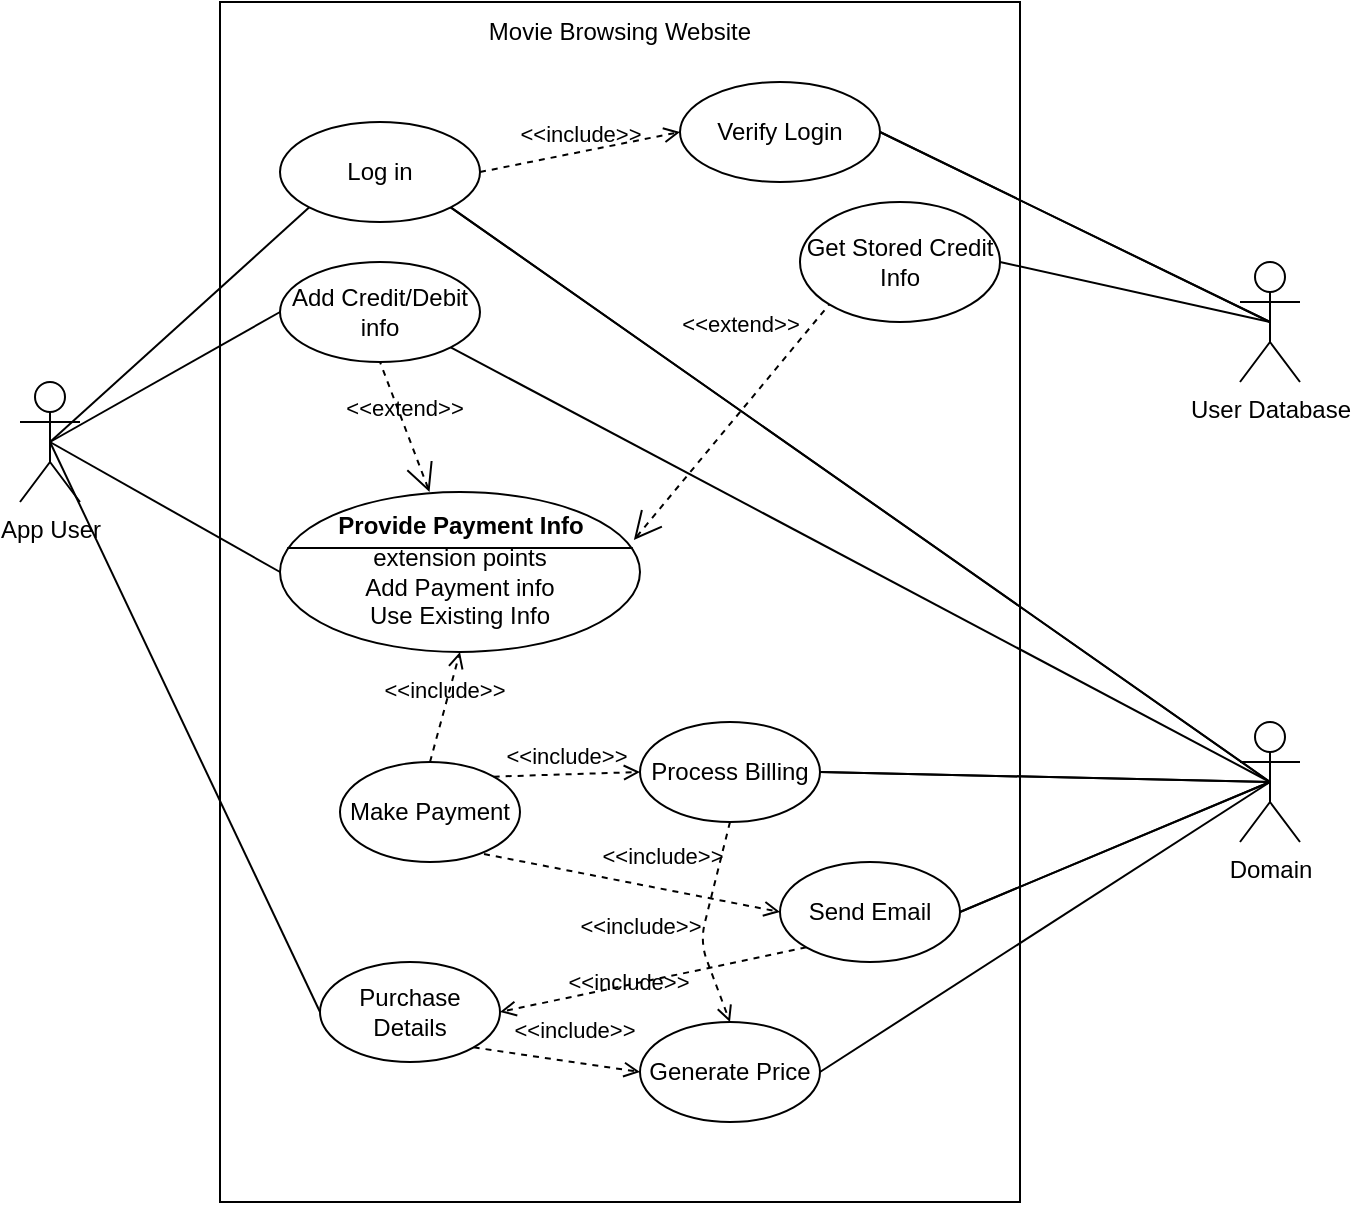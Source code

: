 <mxfile>
    <diagram id="ic31zUvf-68y_rNzP8eP" name="Page-1">
        <mxGraphModel dx="849" dy="1113" grid="1" gridSize="10" guides="1" tooltips="1" connect="1" arrows="1" fold="1" page="1" pageScale="1" pageWidth="3200" pageHeight="2500" background="#ffffff" math="0" shadow="0">
            <root>
                <mxCell id="0"/>
                <mxCell id="1" parent="0"/>
                <mxCell id="60" value="" style="rounded=0;whiteSpace=wrap;html=1;strokeColor=#000000;fontColor=#000000;fillColor=none;" vertex="1" parent="1">
                    <mxGeometry x="280" y="50" width="400" height="600" as="geometry"/>
                </mxCell>
                <mxCell id="61" style="edgeStyle=none;html=1;exitX=0.5;exitY=0.5;exitDx=0;exitDy=0;exitPerimeter=0;entryX=0;entryY=1;entryDx=0;entryDy=0;strokeColor=#000000;fontColor=#000000;startArrow=none;startFill=0;endArrow=none;endFill=0;" edge="1" parent="1" source="63" target="84">
                    <mxGeometry relative="1" as="geometry">
                        <mxPoint x="310" y="165" as="targetPoint"/>
                    </mxGeometry>
                </mxCell>
                <mxCell id="62" style="edgeStyle=none;html=1;exitX=0.5;exitY=0.5;exitDx=0;exitDy=0;exitPerimeter=0;entryX=0;entryY=0.5;entryDx=0;entryDy=0;strokeColor=#000000;fontColor=#000000;startArrow=none;startFill=0;endArrow=none;endFill=0;" edge="1" parent="1" source="63" target="68">
                    <mxGeometry relative="1" as="geometry"/>
                </mxCell>
                <mxCell id="110" style="edgeStyle=none;html=1;exitX=0.5;exitY=0.5;exitDx=0;exitDy=0;exitPerimeter=0;entryX=0;entryY=0.5;entryDx=0;entryDy=0;strokeColor=#000000;fontColor=#000000;endArrow=none;endFill=0;" edge="1" parent="1" source="63" target="109">
                    <mxGeometry relative="1" as="geometry"/>
                </mxCell>
                <mxCell id="123" style="edgeStyle=none;html=1;exitX=0.5;exitY=0.5;exitDx=0;exitDy=0;exitPerimeter=0;entryX=0;entryY=0.5;entryDx=0;entryDy=0;entryPerimeter=0;strokeColor=#000000;fontColor=#000000;endArrow=none;endFill=0;" edge="1" parent="1" source="63" target="104">
                    <mxGeometry relative="1" as="geometry"/>
                </mxCell>
                <mxCell id="63" value="&lt;font color=&quot;#000000&quot;&gt;App User&lt;/font&gt;" style="shape=umlActor;html=1;verticalLabelPosition=bottom;verticalAlign=top;align=center;strokeColor=#000000;" vertex="1" parent="1">
                    <mxGeometry x="180" y="240" width="30" height="60" as="geometry"/>
                </mxCell>
                <mxCell id="66" value="Movie Browsing Website" style="text;html=1;strokeColor=none;fillColor=none;align=center;verticalAlign=middle;whiteSpace=wrap;rounded=0;fontColor=#000000;" vertex="1" parent="1">
                    <mxGeometry x="405" y="50" width="150" height="30" as="geometry"/>
                </mxCell>
                <mxCell id="68" value="Add Credit/Debit info" style="ellipse;whiteSpace=wrap;html=1;strokeColor=#000000;fontColor=#000000;fillColor=none;" vertex="1" parent="1">
                    <mxGeometry x="310" y="180" width="100" height="50" as="geometry"/>
                </mxCell>
                <mxCell id="83" style="edgeStyle=none;html=1;exitX=0.5;exitY=0.5;exitDx=0;exitDy=0;exitPerimeter=0;strokeColor=#000000;endArrow=none;endFill=0;entryX=1;entryY=1;entryDx=0;entryDy=0;" edge="1" parent="1" source="80" target="68">
                    <mxGeometry relative="1" as="geometry">
                        <mxPoint x="410" y="235" as="targetPoint"/>
                    </mxGeometry>
                </mxCell>
                <mxCell id="122" style="edgeStyle=none;html=1;exitX=1;exitY=1;exitDx=0;exitDy=0;entryX=0.5;entryY=0.5;entryDx=0;entryDy=0;entryPerimeter=0;endArrow=none;endFill=0;" edge="1" parent="1" source="84" target="80">
                    <mxGeometry relative="1" as="geometry"/>
                </mxCell>
                <mxCell id="84" value="Log in" style="ellipse;whiteSpace=wrap;html=1;strokeColor=#000000;fontColor=#000000;fillColor=none;" vertex="1" parent="1">
                    <mxGeometry x="310" y="110" width="100" height="50" as="geometry"/>
                </mxCell>
                <mxCell id="115" style="edgeStyle=none;html=1;exitX=1;exitY=0.5;exitDx=0;exitDy=0;entryX=0.5;entryY=0.5;entryDx=0;entryDy=0;entryPerimeter=0;endArrow=none;endFill=0;" edge="1" parent="1" source="88" target="80">
                    <mxGeometry relative="1" as="geometry"/>
                </mxCell>
                <mxCell id="88" value="Process Billing" style="ellipse;whiteSpace=wrap;html=1;strokeColor=#000000;fontColor=#000000;fillColor=none;" vertex="1" parent="1">
                    <mxGeometry x="490" y="410" width="90" height="50" as="geometry"/>
                </mxCell>
                <mxCell id="89" value="Make Payment" style="ellipse;whiteSpace=wrap;html=1;strokeColor=#000000;fontColor=#000000;fillColor=none;" vertex="1" parent="1">
                    <mxGeometry x="340" y="430" width="90" height="50" as="geometry"/>
                </mxCell>
                <mxCell id="90" value="&lt;font color=&quot;#000000&quot;&gt;&amp;lt;&amp;lt;include&amp;gt;&amp;gt;&lt;/font&gt;" style="edgeStyle=none;html=1;endArrow=open;verticalAlign=bottom;dashed=1;labelBackgroundColor=none;strokeColor=#000000;exitX=1;exitY=0;exitDx=0;exitDy=0;entryX=0;entryY=0.5;entryDx=0;entryDy=0;" edge="1" parent="1" source="89" target="88">
                    <mxGeometry width="160" relative="1" as="geometry">
                        <mxPoint x="540" y="300" as="sourcePoint"/>
                        <mxPoint x="700" y="300" as="targetPoint"/>
                    </mxGeometry>
                </mxCell>
                <mxCell id="117" style="edgeStyle=none;html=1;exitX=1;exitY=0.5;exitDx=0;exitDy=0;entryX=0.5;entryY=0.5;entryDx=0;entryDy=0;entryPerimeter=0;endArrow=none;endFill=0;" edge="1" parent="1" source="91" target="80">
                    <mxGeometry relative="1" as="geometry"/>
                </mxCell>
                <mxCell id="91" value="Send Email" style="ellipse;whiteSpace=wrap;html=1;strokeColor=#000000;fontColor=#000000;fillColor=none;" vertex="1" parent="1">
                    <mxGeometry x="560" y="480" width="90" height="50" as="geometry"/>
                </mxCell>
                <mxCell id="93" value="&lt;font color=&quot;#000000&quot;&gt;&amp;lt;&amp;lt;include&amp;gt;&amp;gt;&lt;/font&gt;" style="edgeStyle=none;html=1;endArrow=open;verticalAlign=bottom;dashed=1;labelBackgroundColor=none;strokeColor=#000000;exitX=0.8;exitY=0.92;exitDx=0;exitDy=0;entryX=0;entryY=0.5;entryDx=0;entryDy=0;exitPerimeter=0;" edge="1" parent="1" source="89" target="91">
                    <mxGeometry x="0.182" y="7" width="160" relative="1" as="geometry">
                        <mxPoint x="396.82" y="267.322" as="sourcePoint"/>
                        <mxPoint x="480" y="265" as="targetPoint"/>
                        <mxPoint as="offset"/>
                    </mxGeometry>
                </mxCell>
                <mxCell id="95" value="Get Stored Credit Info" style="ellipse;whiteSpace=wrap;html=1;strokeColor=#000000;fontColor=#000000;fillColor=none;" vertex="1" parent="1">
                    <mxGeometry x="570" y="150" width="100" height="60" as="geometry"/>
                </mxCell>
                <mxCell id="97" style="edgeStyle=none;html=1;exitX=0.5;exitY=0.5;exitDx=0;exitDy=0;exitPerimeter=0;entryX=1;entryY=0.5;entryDx=0;entryDy=0;strokeColor=#000000;fontColor=#000000;endArrow=none;endFill=0;" edge="1" parent="1" source="96" target="95">
                    <mxGeometry relative="1" as="geometry"/>
                </mxCell>
                <mxCell id="96" value="&lt;font color=&quot;#000000&quot;&gt;User Database&lt;/font&gt;" style="shape=umlActor;html=1;verticalLabelPosition=bottom;verticalAlign=top;align=center;strokeColor=#000000;" vertex="1" parent="1">
                    <mxGeometry x="790" y="180" width="30" height="60" as="geometry"/>
                </mxCell>
                <mxCell id="107" style="edgeStyle=none;html=1;exitX=1;exitY=0.5;exitDx=0;exitDy=0;entryX=0.5;entryY=0.5;entryDx=0;entryDy=0;entryPerimeter=0;endArrow=none;endFill=0;" edge="1" parent="1" source="85" target="96">
                    <mxGeometry relative="1" as="geometry"/>
                </mxCell>
                <mxCell id="120" style="edgeStyle=none;html=1;exitX=1;exitY=0.5;exitDx=0;exitDy=0;entryX=0.5;entryY=0.5;entryDx=0;entryDy=0;entryPerimeter=0;strokeColor=#000000;fontColor=#000000;endArrow=none;endFill=0;" edge="1" parent="1" source="85" target="96">
                    <mxGeometry relative="1" as="geometry"/>
                </mxCell>
                <mxCell id="85" value="Verify Login" style="ellipse;whiteSpace=wrap;html=1;strokeColor=#000000;fontColor=#000000;fillColor=none;" vertex="1" parent="1">
                    <mxGeometry x="510" y="90" width="100" height="50" as="geometry"/>
                </mxCell>
                <mxCell id="86" value="&amp;lt;&amp;lt;include&amp;gt;&amp;gt;" style="edgeStyle=none;html=1;endArrow=open;verticalAlign=bottom;dashed=1;labelBackgroundColor=none;strokeColor=#000000;fontColor=#000000;exitX=1;exitY=0.5;exitDx=0;exitDy=0;entryX=0;entryY=0.5;entryDx=0;entryDy=0;" edge="1" parent="1" source="84" target="85">
                    <mxGeometry width="160" relative="1" as="geometry">
                        <mxPoint x="690" y="180" as="sourcePoint"/>
                        <mxPoint x="850" y="180" as="targetPoint"/>
                    </mxGeometry>
                </mxCell>
                <mxCell id="103" value="&amp;lt;&amp;lt;extend&amp;gt;&amp;gt;" style="edgeStyle=none;html=1;startArrow=open;endArrow=none;startSize=12;verticalAlign=bottom;dashed=1;labelBackgroundColor=none;strokeColor=#000000;fontColor=#000000;entryX=0.5;entryY=1;entryDx=0;entryDy=0;" edge="1" parent="1" source="104" target="68">
                    <mxGeometry width="160" relative="1" as="geometry">
                        <mxPoint x="347.417" y="280.332" as="sourcePoint"/>
                        <mxPoint x="290" y="90" as="targetPoint"/>
                    </mxGeometry>
                </mxCell>
                <mxCell id="104" value="&lt;font color=&quot;#000000&quot;&gt;&lt;br&gt;extension points&lt;br&gt;Add Payment info&lt;br&gt;Use Existing Info&lt;br&gt;&lt;/font&gt;" style="html=1;shape=mxgraph.sysml.useCaseExtPt;whiteSpace=wrap;align=center;strokeColor=#000000;fillColor=none;" vertex="1" parent="1">
                    <mxGeometry x="310" y="295" width="180" height="80" as="geometry"/>
                </mxCell>
                <mxCell id="105" value="&lt;font color=&quot;#000000&quot;&gt;Provide Payment Info&lt;/font&gt;" style="resizable=0;html=1;verticalAlign=middle;align=center;labelBackgroundColor=none;fontStyle=1;strokeColor=#000000;" connectable="0" vertex="1" parent="104">
                    <mxGeometry x="90" y="17" as="geometry"/>
                </mxCell>
                <mxCell id="114" style="edgeStyle=none;html=1;exitX=0.5;exitY=0.5;exitDx=0;exitDy=0;exitPerimeter=0;entryX=1;entryY=0.5;entryDx=0;entryDy=0;strokeColor=#000000;fontColor=#000000;endArrow=none;endFill=0;" edge="1" parent="1" source="80" target="112">
                    <mxGeometry relative="1" as="geometry"/>
                </mxCell>
                <mxCell id="118" style="edgeStyle=none;html=1;exitX=0.5;exitY=0.5;exitDx=0;exitDy=0;exitPerimeter=0;entryX=1;entryY=0.5;entryDx=0;entryDy=0;strokeColor=#000000;fontColor=#000000;endArrow=none;endFill=0;" edge="1" parent="1" source="80" target="91">
                    <mxGeometry relative="1" as="geometry"/>
                </mxCell>
                <mxCell id="119" style="edgeStyle=none;html=1;exitX=0.5;exitY=0.5;exitDx=0;exitDy=0;exitPerimeter=0;entryX=1;entryY=0.5;entryDx=0;entryDy=0;strokeColor=#000000;fontColor=#000000;endArrow=none;endFill=0;" edge="1" parent="1" source="80" target="88">
                    <mxGeometry relative="1" as="geometry"/>
                </mxCell>
                <mxCell id="121" style="edgeStyle=none;html=1;exitX=0.5;exitY=0.5;exitDx=0;exitDy=0;exitPerimeter=0;entryX=1;entryY=1;entryDx=0;entryDy=0;strokeColor=#000000;fontColor=#000000;endArrow=none;endFill=0;" edge="1" parent="1" source="80" target="84">
                    <mxGeometry relative="1" as="geometry"/>
                </mxCell>
                <mxCell id="80" value="&lt;font color=&quot;#000000&quot;&gt;Domain&lt;/font&gt;" style="shape=umlActor;html=1;verticalLabelPosition=bottom;verticalAlign=top;align=center;strokeColor=#000000;" vertex="1" parent="1">
                    <mxGeometry x="790" y="410" width="30" height="60" as="geometry"/>
                </mxCell>
                <mxCell id="108" value="&lt;font color=&quot;#000000&quot;&gt;&amp;lt;&amp;lt;include&amp;gt;&amp;gt;&lt;/font&gt;" style="edgeStyle=none;html=1;endArrow=open;verticalAlign=bottom;dashed=1;labelBackgroundColor=none;strokeColor=#000000;exitX=0.5;exitY=0;exitDx=0;exitDy=0;entryX=0.5;entryY=1;entryDx=0;entryDy=0;entryPerimeter=0;" edge="1" parent="1" source="89" target="104">
                    <mxGeometry width="160" relative="1" as="geometry">
                        <mxPoint x="426.82" y="447.322" as="sourcePoint"/>
                        <mxPoint x="500" y="445" as="targetPoint"/>
                    </mxGeometry>
                </mxCell>
                <mxCell id="109" value="Purchase Details" style="ellipse;whiteSpace=wrap;html=1;strokeColor=#000000;fontColor=#000000;fillColor=none;" vertex="1" parent="1">
                    <mxGeometry x="330" y="530" width="90" height="50" as="geometry"/>
                </mxCell>
                <mxCell id="111" value="&lt;font color=&quot;#000000&quot;&gt;&amp;lt;&amp;lt;include&amp;gt;&amp;gt;&lt;/font&gt;" style="edgeStyle=none;html=1;endArrow=open;verticalAlign=bottom;dashed=1;labelBackgroundColor=none;strokeColor=#000000;exitX=0;exitY=1;exitDx=0;exitDy=0;entryX=1;entryY=0.5;entryDx=0;entryDy=0;" edge="1" parent="1" source="91" target="109">
                    <mxGeometry x="0.182" y="7" width="160" relative="1" as="geometry">
                        <mxPoint x="422" y="551" as="sourcePoint"/>
                        <mxPoint x="500" y="570" as="targetPoint"/>
                        <mxPoint as="offset"/>
                    </mxGeometry>
                </mxCell>
                <mxCell id="112" value="Generate Price" style="ellipse;whiteSpace=wrap;html=1;strokeColor=#000000;fontColor=#000000;fillColor=none;" vertex="1" parent="1">
                    <mxGeometry x="490" y="560" width="90" height="50" as="geometry"/>
                </mxCell>
                <mxCell id="116" value="&lt;font color=&quot;#000000&quot;&gt;&amp;lt;&amp;lt;include&amp;gt;&amp;gt;&lt;/font&gt;" style="edgeStyle=none;html=1;endArrow=open;verticalAlign=bottom;dashed=1;labelBackgroundColor=none;strokeColor=#000000;exitX=1;exitY=1;exitDx=0;exitDy=0;entryX=0;entryY=0.5;entryDx=0;entryDy=0;" edge="1" parent="1" source="109" target="112">
                    <mxGeometry x="0.182" y="7" width="160" relative="1" as="geometry">
                        <mxPoint x="513.18" y="532.678" as="sourcePoint"/>
                        <mxPoint x="430" y="565" as="targetPoint"/>
                        <mxPoint as="offset"/>
                    </mxGeometry>
                </mxCell>
                <mxCell id="124" value="&amp;lt;&amp;lt;include&amp;gt;&amp;gt;" style="edgeStyle=none;html=1;endArrow=open;verticalAlign=bottom;dashed=1;labelBackgroundColor=none;strokeColor=#000000;fontColor=#000000;exitX=0.5;exitY=1;exitDx=0;exitDy=0;entryX=0.5;entryY=0;entryDx=0;entryDy=0;" edge="1" parent="1" source="88" target="112">
                    <mxGeometry x="0.183" y="-30" width="160" relative="1" as="geometry">
                        <mxPoint x="170" y="460" as="sourcePoint"/>
                        <mxPoint x="330" y="460" as="targetPoint"/>
                        <Array as="points">
                            <mxPoint x="520" y="520"/>
                        </Array>
                        <mxPoint x="-2" y="-10" as="offset"/>
                    </mxGeometry>
                </mxCell>
                <mxCell id="125" value="&amp;lt;&amp;lt;extend&amp;gt;&amp;gt;" style="edgeStyle=none;html=1;startArrow=open;endArrow=none;startSize=12;verticalAlign=bottom;dashed=1;labelBackgroundColor=none;strokeColor=#000000;fontColor=#000000;exitX=0.983;exitY=0.3;exitDx=0;exitDy=0;exitPerimeter=0;entryX=0;entryY=1;entryDx=0;entryDy=0;" edge="1" parent="1" source="104" target="95">
                    <mxGeometry x="0.439" y="22" width="160" relative="1" as="geometry">
                        <mxPoint x="578.07" y="240.0" as="sourcePoint"/>
                        <mxPoint x="661.92" y="241.6" as="targetPoint"/>
                        <mxPoint as="offset"/>
                    </mxGeometry>
                </mxCell>
            </root>
        </mxGraphModel>
    </diagram>
</mxfile>